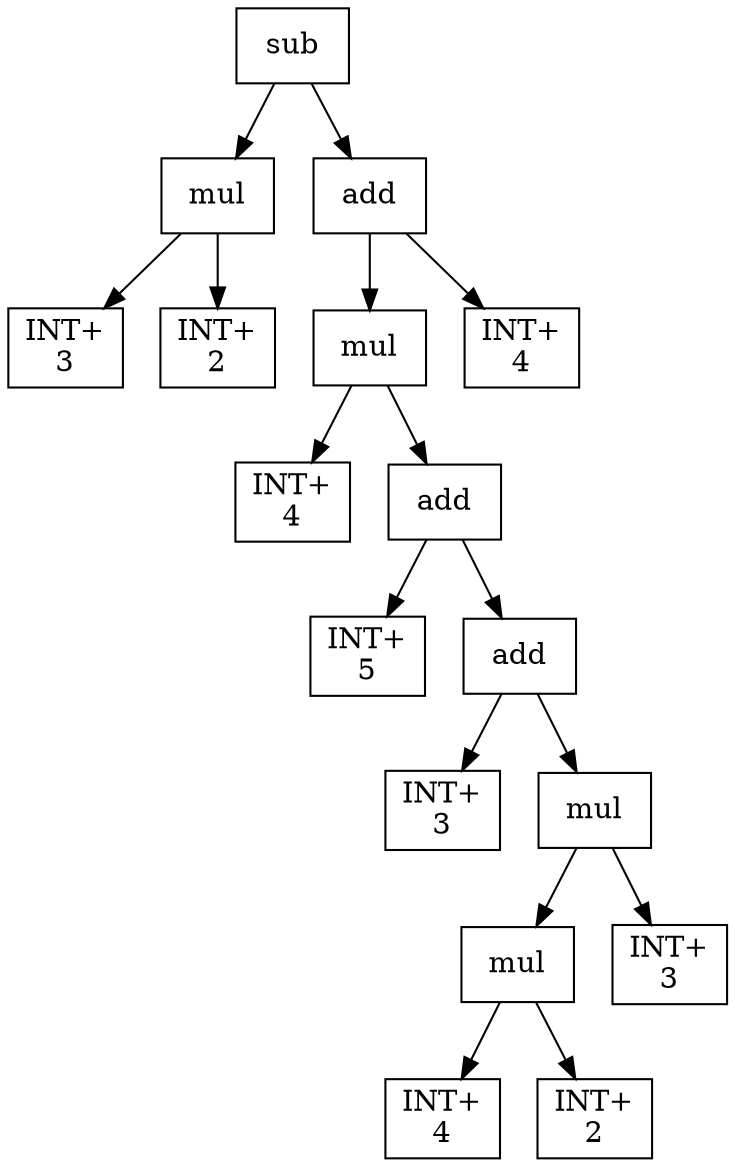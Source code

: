 digraph expr {
  node [shape=box];
  n1 [label="sub"];
  n2 [label="mul"];
  n3 [label="INT+\n3"];
  n4 [label="INT+\n2"];
  n2 -> n3;
  n2 -> n4;
  n5 [label="add"];
  n6 [label="mul"];
  n7 [label="INT+\n4"];
  n8 [label="add"];
  n9 [label="INT+\n5"];
  n10 [label="add"];
  n11 [label="INT+\n3"];
  n12 [label="mul"];
  n13 [label="mul"];
  n14 [label="INT+\n4"];
  n15 [label="INT+\n2"];
  n13 -> n14;
  n13 -> n15;
  n16 [label="INT+\n3"];
  n12 -> n13;
  n12 -> n16;
  n10 -> n11;
  n10 -> n12;
  n8 -> n9;
  n8 -> n10;
  n6 -> n7;
  n6 -> n8;
  n17 [label="INT+\n4"];
  n5 -> n6;
  n5 -> n17;
  n1 -> n2;
  n1 -> n5;
}